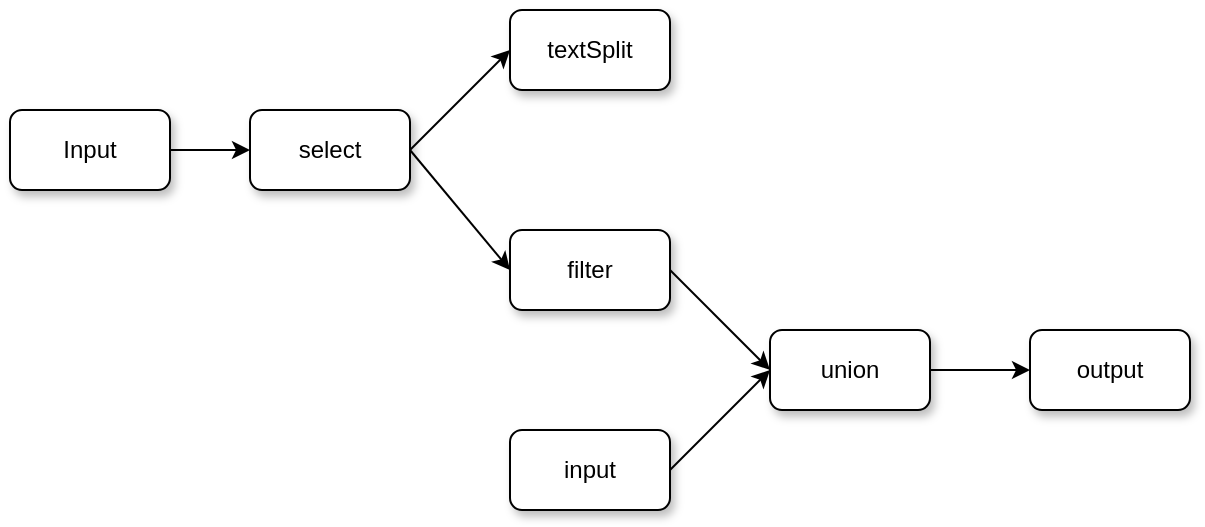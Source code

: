 <mxfile version="12.5.5" type="github">
  <diagram id="M_dirfUd4a91RtG49mVg" name="Page-1">
    <mxGraphModel dx="1163" dy="532" grid="1" gridSize="10" guides="1" tooltips="1" connect="1" arrows="1" fold="1" page="1" pageScale="1" pageWidth="827" pageHeight="1169" math="0" shadow="0">
      <root>
        <mxCell id="0"/>
        <mxCell id="1" parent="0"/>
        <mxCell id="9G03GbZR6taJ4nQDHWax-11" style="edgeStyle=none;rounded=0;orthogonalLoop=1;jettySize=auto;html=1;exitX=1;exitY=0.5;exitDx=0;exitDy=0;entryX=0;entryY=0.5;entryDx=0;entryDy=0;" parent="1" source="9G03GbZR6taJ4nQDHWax-1" target="9G03GbZR6taJ4nQDHWax-4" edge="1">
          <mxGeometry relative="1" as="geometry"/>
        </mxCell>
        <mxCell id="9G03GbZR6taJ4nQDHWax-1" value="Input" style="rounded=1;whiteSpace=wrap;html=1;shadow=1;" parent="1" vertex="1">
          <mxGeometry x="60" y="130" width="80" height="40" as="geometry"/>
        </mxCell>
        <mxCell id="9G03GbZR6taJ4nQDHWax-7" style="rounded=0;orthogonalLoop=1;jettySize=auto;html=1;exitX=1;exitY=0.5;exitDx=0;exitDy=0;entryX=0;entryY=0.5;entryDx=0;entryDy=0;" parent="1" source="9G03GbZR6taJ4nQDHWax-4" target="9G03GbZR6taJ4nQDHWax-5" edge="1">
          <mxGeometry relative="1" as="geometry"/>
        </mxCell>
        <mxCell id="9G03GbZR6taJ4nQDHWax-9" style="edgeStyle=none;rounded=0;orthogonalLoop=1;jettySize=auto;html=1;exitX=1;exitY=0.5;exitDx=0;exitDy=0;entryX=0;entryY=0.5;entryDx=0;entryDy=0;" parent="1" source="9G03GbZR6taJ4nQDHWax-4" target="9G03GbZR6taJ4nQDHWax-8" edge="1">
          <mxGeometry relative="1" as="geometry"/>
        </mxCell>
        <mxCell id="9G03GbZR6taJ4nQDHWax-4" value="select" style="rounded=1;whiteSpace=wrap;html=1;shadow=1;" parent="1" vertex="1">
          <mxGeometry x="180" y="130" width="80" height="40" as="geometry"/>
        </mxCell>
        <mxCell id="9G03GbZR6taJ4nQDHWax-5" value="textSplit" style="rounded=1;whiteSpace=wrap;html=1;shadow=1;" parent="1" vertex="1">
          <mxGeometry x="310" y="80" width="80" height="40" as="geometry"/>
        </mxCell>
        <mxCell id="9G03GbZR6taJ4nQDHWax-15" style="edgeStyle=none;rounded=0;orthogonalLoop=1;jettySize=auto;html=1;exitX=1;exitY=0.5;exitDx=0;exitDy=0;entryX=0;entryY=0.5;entryDx=0;entryDy=0;" parent="1" source="9G03GbZR6taJ4nQDHWax-8" target="9G03GbZR6taJ4nQDHWax-14" edge="1">
          <mxGeometry relative="1" as="geometry"/>
        </mxCell>
        <mxCell id="9G03GbZR6taJ4nQDHWax-8" value="filter" style="rounded=1;whiteSpace=wrap;html=1;shadow=1;" parent="1" vertex="1">
          <mxGeometry x="310" y="190" width="80" height="40" as="geometry"/>
        </mxCell>
        <mxCell id="9G03GbZR6taJ4nQDHWax-18" style="edgeStyle=none;rounded=0;orthogonalLoop=1;jettySize=auto;html=1;exitX=1;exitY=0.5;exitDx=0;exitDy=0;entryX=0;entryY=0.5;entryDx=0;entryDy=0;" parent="1" source="9G03GbZR6taJ4nQDHWax-12" target="9G03GbZR6taJ4nQDHWax-14" edge="1">
          <mxGeometry relative="1" as="geometry"/>
        </mxCell>
        <mxCell id="9G03GbZR6taJ4nQDHWax-12" value="input" style="rounded=1;whiteSpace=wrap;html=1;shadow=1;" parent="1" vertex="1">
          <mxGeometry x="310" y="290" width="80" height="40" as="geometry"/>
        </mxCell>
        <mxCell id="9G03GbZR6taJ4nQDHWax-19" style="edgeStyle=none;rounded=0;orthogonalLoop=1;jettySize=auto;html=1;exitX=1;exitY=0.5;exitDx=0;exitDy=0;entryX=0;entryY=0.5;entryDx=0;entryDy=0;" parent="1" source="9G03GbZR6taJ4nQDHWax-14" target="9G03GbZR6taJ4nQDHWax-17" edge="1">
          <mxGeometry relative="1" as="geometry"/>
        </mxCell>
        <mxCell id="9G03GbZR6taJ4nQDHWax-14" value="union" style="rounded=1;whiteSpace=wrap;html=1;shadow=1;" parent="1" vertex="1">
          <mxGeometry x="440" y="240" width="80" height="40" as="geometry"/>
        </mxCell>
        <mxCell id="9G03GbZR6taJ4nQDHWax-17" value="output" style="rounded=1;whiteSpace=wrap;html=1;shadow=1;" parent="1" vertex="1">
          <mxGeometry x="570" y="240" width="80" height="40" as="geometry"/>
        </mxCell>
      </root>
    </mxGraphModel>
  </diagram>
</mxfile>
